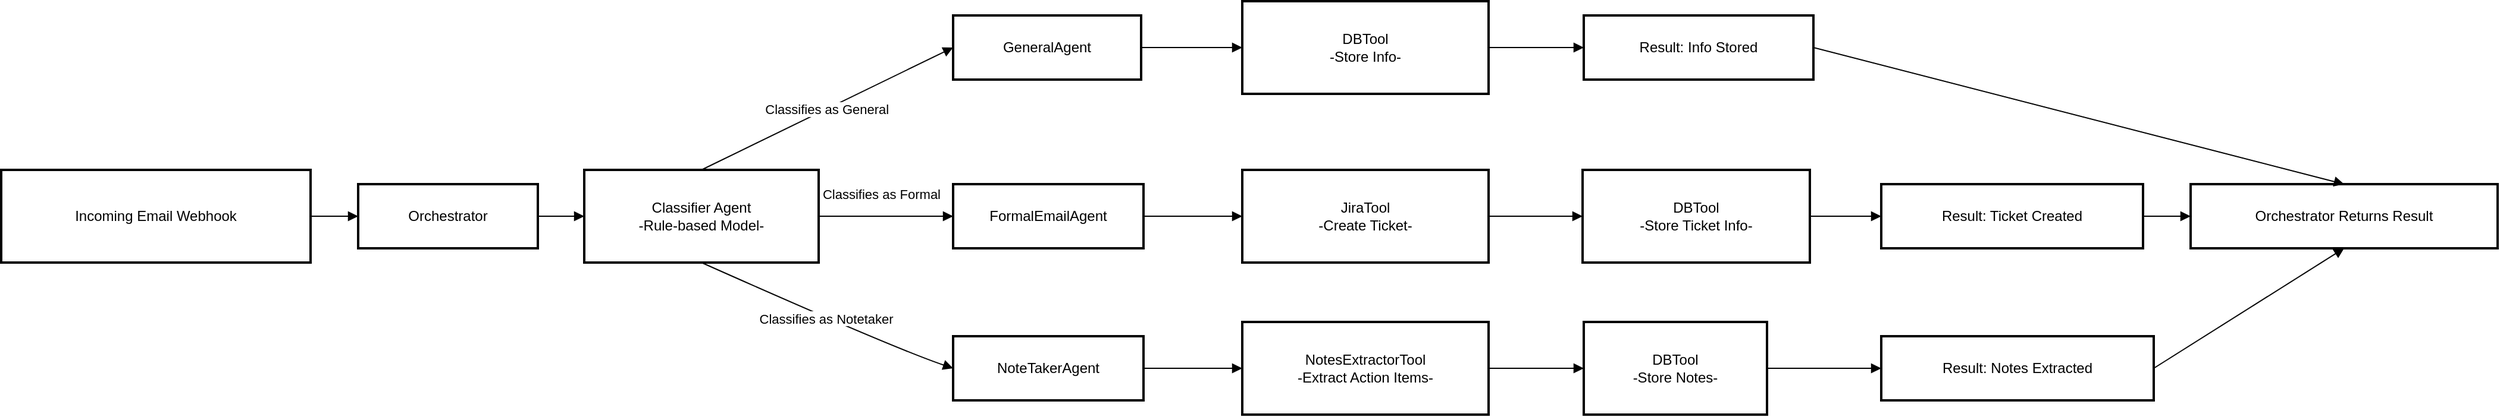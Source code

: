 <mxfile version="26.2.14">
  <diagram id="C5RBs43oDa-KdzZeNtuy" name="Page-1">
    <mxGraphModel dx="1883" dy="576" grid="1" gridSize="10" guides="1" tooltips="1" connect="1" arrows="1" fold="1" page="1" pageScale="1" pageWidth="827" pageHeight="1169" math="0" shadow="0">
      <root>
        <mxCell id="WIyWlLk6GJQsqaUBKTNV-0" />
        <mxCell id="WIyWlLk6GJQsqaUBKTNV-1" parent="WIyWlLk6GJQsqaUBKTNV-0" />
        <mxCell id="TbLwwiH0iibqhjVnRVKh-0" value="Incoming Email Webhook" style="whiteSpace=wrap;strokeWidth=2;" vertex="1" parent="WIyWlLk6GJQsqaUBKTNV-1">
          <mxGeometry x="-810" y="222" width="260" height="78" as="geometry" />
        </mxCell>
        <mxCell id="TbLwwiH0iibqhjVnRVKh-1" value="Orchestrator" style="whiteSpace=wrap;strokeWidth=2;" vertex="1" parent="WIyWlLk6GJQsqaUBKTNV-1">
          <mxGeometry x="-510" y="234" width="151" height="54" as="geometry" />
        </mxCell>
        <mxCell id="TbLwwiH0iibqhjVnRVKh-2" value="Classifier Agent&#xa;-Rule-based Model-" style="whiteSpace=wrap;strokeWidth=2;" vertex="1" parent="WIyWlLk6GJQsqaUBKTNV-1">
          <mxGeometry x="-320" y="222" width="197" height="78" as="geometry" />
        </mxCell>
        <mxCell id="TbLwwiH0iibqhjVnRVKh-3" value="NoteTakerAgent" style="whiteSpace=wrap;strokeWidth=2;" vertex="1" parent="WIyWlLk6GJQsqaUBKTNV-1">
          <mxGeometry x="-10" y="362" width="160" height="54" as="geometry" />
        </mxCell>
        <mxCell id="TbLwwiH0iibqhjVnRVKh-4" value="FormalEmailAgent" style="whiteSpace=wrap;strokeWidth=2;" vertex="1" parent="WIyWlLk6GJQsqaUBKTNV-1">
          <mxGeometry x="-10" y="234" width="160" height="54" as="geometry" />
        </mxCell>
        <mxCell id="TbLwwiH0iibqhjVnRVKh-5" value="GeneralAgent" style="whiteSpace=wrap;strokeWidth=2;" vertex="1" parent="WIyWlLk6GJQsqaUBKTNV-1">
          <mxGeometry x="-10" y="92" width="158" height="54" as="geometry" />
        </mxCell>
        <mxCell id="TbLwwiH0iibqhjVnRVKh-6" value="NotesExtractorTool&#xa;-Extract Action Items-" style="whiteSpace=wrap;strokeWidth=2;" vertex="1" parent="WIyWlLk6GJQsqaUBKTNV-1">
          <mxGeometry x="233" y="350" width="207" height="78" as="geometry" />
        </mxCell>
        <mxCell id="TbLwwiH0iibqhjVnRVKh-7" value="DBTool&#xa;-Store Notes-" style="whiteSpace=wrap;strokeWidth=2;" vertex="1" parent="WIyWlLk6GJQsqaUBKTNV-1">
          <mxGeometry x="520" y="350" width="154" height="78" as="geometry" />
        </mxCell>
        <mxCell id="TbLwwiH0iibqhjVnRVKh-8" value="Result: Notes Extracted" style="whiteSpace=wrap;strokeWidth=2;" vertex="1" parent="WIyWlLk6GJQsqaUBKTNV-1">
          <mxGeometry x="770" y="362" width="229" height="54" as="geometry" />
        </mxCell>
        <mxCell id="TbLwwiH0iibqhjVnRVKh-9" value="JiraTool&#xa;-Create Ticket-" style="whiteSpace=wrap;strokeWidth=2;" vertex="1" parent="WIyWlLk6GJQsqaUBKTNV-1">
          <mxGeometry x="233" y="222" width="207" height="78" as="geometry" />
        </mxCell>
        <mxCell id="TbLwwiH0iibqhjVnRVKh-10" value="DBTool&#xa;-Store Ticket Info-" style="whiteSpace=wrap;strokeWidth=2;" vertex="1" parent="WIyWlLk6GJQsqaUBKTNV-1">
          <mxGeometry x="519" y="222" width="191" height="78" as="geometry" />
        </mxCell>
        <mxCell id="TbLwwiH0iibqhjVnRVKh-11" value="Result: Ticket Created" style="whiteSpace=wrap;strokeWidth=2;" vertex="1" parent="WIyWlLk6GJQsqaUBKTNV-1">
          <mxGeometry x="770" y="234" width="220" height="54" as="geometry" />
        </mxCell>
        <mxCell id="TbLwwiH0iibqhjVnRVKh-12" value="DBTool&#xa;-Store Info-" style="whiteSpace=wrap;strokeWidth=2;" vertex="1" parent="WIyWlLk6GJQsqaUBKTNV-1">
          <mxGeometry x="233" y="80" width="207" height="78" as="geometry" />
        </mxCell>
        <mxCell id="TbLwwiH0iibqhjVnRVKh-13" value="Result: Info Stored" style="whiteSpace=wrap;strokeWidth=2;" vertex="1" parent="WIyWlLk6GJQsqaUBKTNV-1">
          <mxGeometry x="520" y="92" width="193" height="54" as="geometry" />
        </mxCell>
        <mxCell id="TbLwwiH0iibqhjVnRVKh-14" value="Orchestrator Returns Result" style="whiteSpace=wrap;strokeWidth=2;" vertex="1" parent="WIyWlLk6GJQsqaUBKTNV-1">
          <mxGeometry x="1030" y="234" width="258" height="54" as="geometry" />
        </mxCell>
        <mxCell id="TbLwwiH0iibqhjVnRVKh-15" value="" style="curved=1;startArrow=none;endArrow=block;exitX=1;exitY=0.5;entryX=0;entryY=0.5;rounded=0;exitDx=0;exitDy=0;entryDx=0;entryDy=0;" edge="1" parent="WIyWlLk6GJQsqaUBKTNV-1" source="TbLwwiH0iibqhjVnRVKh-0" target="TbLwwiH0iibqhjVnRVKh-1">
          <mxGeometry relative="1" as="geometry">
            <Array as="points" />
          </mxGeometry>
        </mxCell>
        <mxCell id="TbLwwiH0iibqhjVnRVKh-16" value="" style="curved=1;startArrow=none;endArrow=block;exitX=1;exitY=0.5;entryX=0;entryY=0.5;rounded=0;exitDx=0;exitDy=0;entryDx=0;entryDy=0;" edge="1" parent="WIyWlLk6GJQsqaUBKTNV-1" source="TbLwwiH0iibqhjVnRVKh-1" target="TbLwwiH0iibqhjVnRVKh-2">
          <mxGeometry relative="1" as="geometry">
            <Array as="points" />
          </mxGeometry>
        </mxCell>
        <mxCell id="TbLwwiH0iibqhjVnRVKh-17" value="Classifies as Notetaker" style="curved=1;startArrow=none;endArrow=block;exitX=0.5;exitY=1;entryX=0;entryY=0.5;rounded=0;exitDx=0;exitDy=0;entryDx=0;entryDy=0;" edge="1" parent="WIyWlLk6GJQsqaUBKTNV-1" source="TbLwwiH0iibqhjVnRVKh-2" target="TbLwwiH0iibqhjVnRVKh-3">
          <mxGeometry relative="1" as="geometry">
            <Array as="points">
              <mxPoint x="-60" y="372" />
            </Array>
          </mxGeometry>
        </mxCell>
        <mxCell id="TbLwwiH0iibqhjVnRVKh-18" value="Classifies as Formal" style="curved=1;startArrow=none;endArrow=block;exitX=1;exitY=0.5;rounded=0;exitDx=0;exitDy=0;" edge="1" parent="WIyWlLk6GJQsqaUBKTNV-1" source="TbLwwiH0iibqhjVnRVKh-2" target="TbLwwiH0iibqhjVnRVKh-4">
          <mxGeometry x="-0.062" y="19" relative="1" as="geometry">
            <Array as="points" />
            <mxPoint as="offset" />
          </mxGeometry>
        </mxCell>
        <mxCell id="TbLwwiH0iibqhjVnRVKh-19" value="Classifies as General" style="curved=1;startArrow=none;endArrow=block;exitX=0.5;exitY=0;entryX=0;entryY=0.5;rounded=0;exitDx=0;exitDy=0;entryDx=0;entryDy=0;" edge="1" parent="WIyWlLk6GJQsqaUBKTNV-1" source="TbLwwiH0iibqhjVnRVKh-2" target="TbLwwiH0iibqhjVnRVKh-5">
          <mxGeometry relative="1" as="geometry">
            <Array as="points" />
            <mxPoint x="-581.5" y="102" as="sourcePoint" />
            <mxPoint x="-440" y="29" as="targetPoint" />
          </mxGeometry>
        </mxCell>
        <mxCell id="TbLwwiH0iibqhjVnRVKh-20" value="" style="curved=1;startArrow=none;endArrow=block;exitX=1;exitY=0.5;entryX=0;entryY=0.5;rounded=0;exitDx=0;exitDy=0;entryDx=0;entryDy=0;" edge="1" parent="WIyWlLk6GJQsqaUBKTNV-1" source="TbLwwiH0iibqhjVnRVKh-3" target="TbLwwiH0iibqhjVnRVKh-6">
          <mxGeometry relative="1" as="geometry">
            <Array as="points" />
          </mxGeometry>
        </mxCell>
        <mxCell id="TbLwwiH0iibqhjVnRVKh-21" value="" style="curved=1;startArrow=none;endArrow=block;exitX=1;exitY=0.5;rounded=0;exitDx=0;exitDy=0;" edge="1" parent="WIyWlLk6GJQsqaUBKTNV-1" source="TbLwwiH0iibqhjVnRVKh-6" target="TbLwwiH0iibqhjVnRVKh-7">
          <mxGeometry relative="1" as="geometry">
            <Array as="points" />
          </mxGeometry>
        </mxCell>
        <mxCell id="TbLwwiH0iibqhjVnRVKh-22" value="" style="curved=1;startArrow=none;endArrow=block;exitX=1;exitY=0.5;entryX=0;entryY=0.5;rounded=0;exitDx=0;exitDy=0;entryDx=0;entryDy=0;" edge="1" parent="WIyWlLk6GJQsqaUBKTNV-1" source="TbLwwiH0iibqhjVnRVKh-7" target="TbLwwiH0iibqhjVnRVKh-8">
          <mxGeometry relative="1" as="geometry">
            <Array as="points" />
          </mxGeometry>
        </mxCell>
        <mxCell id="TbLwwiH0iibqhjVnRVKh-23" value="" style="curved=1;startArrow=none;endArrow=block;exitX=1;exitY=0.5;entryX=0;entryY=0.5;rounded=0;exitDx=0;exitDy=0;exitPerimeter=0;entryDx=0;entryDy=0;" edge="1" parent="WIyWlLk6GJQsqaUBKTNV-1" source="TbLwwiH0iibqhjVnRVKh-4" target="TbLwwiH0iibqhjVnRVKh-9">
          <mxGeometry relative="1" as="geometry">
            <Array as="points" />
          </mxGeometry>
        </mxCell>
        <mxCell id="TbLwwiH0iibqhjVnRVKh-24" value="" style="curved=1;startArrow=none;endArrow=block;exitX=1;exitY=0.5;entryX=0;entryY=0.5;rounded=0;exitDx=0;exitDy=0;entryDx=0;entryDy=0;" edge="1" parent="WIyWlLk6GJQsqaUBKTNV-1" source="TbLwwiH0iibqhjVnRVKh-9" target="TbLwwiH0iibqhjVnRVKh-10">
          <mxGeometry relative="1" as="geometry">
            <Array as="points" />
          </mxGeometry>
        </mxCell>
        <mxCell id="TbLwwiH0iibqhjVnRVKh-25" value="" style="curved=1;startArrow=none;endArrow=block;exitX=1;exitY=0.5;entryX=0;entryY=0.5;rounded=0;exitDx=0;exitDy=0;entryDx=0;entryDy=0;" edge="1" parent="WIyWlLk6GJQsqaUBKTNV-1" source="TbLwwiH0iibqhjVnRVKh-10" target="TbLwwiH0iibqhjVnRVKh-11">
          <mxGeometry relative="1" as="geometry">
            <Array as="points" />
          </mxGeometry>
        </mxCell>
        <mxCell id="TbLwwiH0iibqhjVnRVKh-26" value="" style="curved=1;startArrow=none;endArrow=block;entryX=0;entryY=0.5;rounded=0;exitX=1;exitY=0.5;exitDx=0;exitDy=0;entryDx=0;entryDy=0;" edge="1" parent="WIyWlLk6GJQsqaUBKTNV-1" source="TbLwwiH0iibqhjVnRVKh-5" target="TbLwwiH0iibqhjVnRVKh-12">
          <mxGeometry relative="1" as="geometry">
            <Array as="points" />
            <mxPoint x="90" y="142" as="sourcePoint" />
          </mxGeometry>
        </mxCell>
        <mxCell id="TbLwwiH0iibqhjVnRVKh-27" value="" style="curved=1;startArrow=none;endArrow=block;rounded=0;entryX=0;entryY=0.5;entryDx=0;entryDy=0;exitX=1;exitY=0.5;exitDx=0;exitDy=0;" edge="1" parent="WIyWlLk6GJQsqaUBKTNV-1" source="TbLwwiH0iibqhjVnRVKh-12" target="TbLwwiH0iibqhjVnRVKh-13">
          <mxGeometry relative="1" as="geometry">
            <Array as="points" />
            <mxPoint x="386" y="119" as="sourcePoint" />
            <mxPoint x="300" y="156" as="targetPoint" />
          </mxGeometry>
        </mxCell>
        <mxCell id="TbLwwiH0iibqhjVnRVKh-28" value="" style="curved=1;startArrow=none;endArrow=block;exitX=1;exitY=0.5;entryX=0.5;entryY=1;rounded=0;entryDx=0;entryDy=0;exitDx=0;exitDy=0;" edge="1" parent="WIyWlLk6GJQsqaUBKTNV-1" source="TbLwwiH0iibqhjVnRVKh-8" target="TbLwwiH0iibqhjVnRVKh-14">
          <mxGeometry relative="1" as="geometry">
            <Array as="points" />
          </mxGeometry>
        </mxCell>
        <mxCell id="TbLwwiH0iibqhjVnRVKh-29" value="" style="curved=1;startArrow=none;endArrow=block;entryX=0;entryY=0.5;rounded=0;entryDx=0;entryDy=0;exitX=1;exitY=0.5;exitDx=0;exitDy=0;" edge="1" parent="WIyWlLk6GJQsqaUBKTNV-1" source="TbLwwiH0iibqhjVnRVKh-11" target="TbLwwiH0iibqhjVnRVKh-14">
          <mxGeometry relative="1" as="geometry">
            <Array as="points" />
            <mxPoint x="920" y="262" as="sourcePoint" />
          </mxGeometry>
        </mxCell>
        <mxCell id="TbLwwiH0iibqhjVnRVKh-30" value="" style="curved=1;startArrow=none;endArrow=block;exitX=1;exitY=0.5;entryX=0.5;entryY=0;rounded=0;exitDx=0;exitDy=0;entryDx=0;entryDy=0;" edge="1" parent="WIyWlLk6GJQsqaUBKTNV-1" source="TbLwwiH0iibqhjVnRVKh-13" target="TbLwwiH0iibqhjVnRVKh-14">
          <mxGeometry relative="1" as="geometry">
            <Array as="points" />
          </mxGeometry>
        </mxCell>
      </root>
    </mxGraphModel>
  </diagram>
</mxfile>
